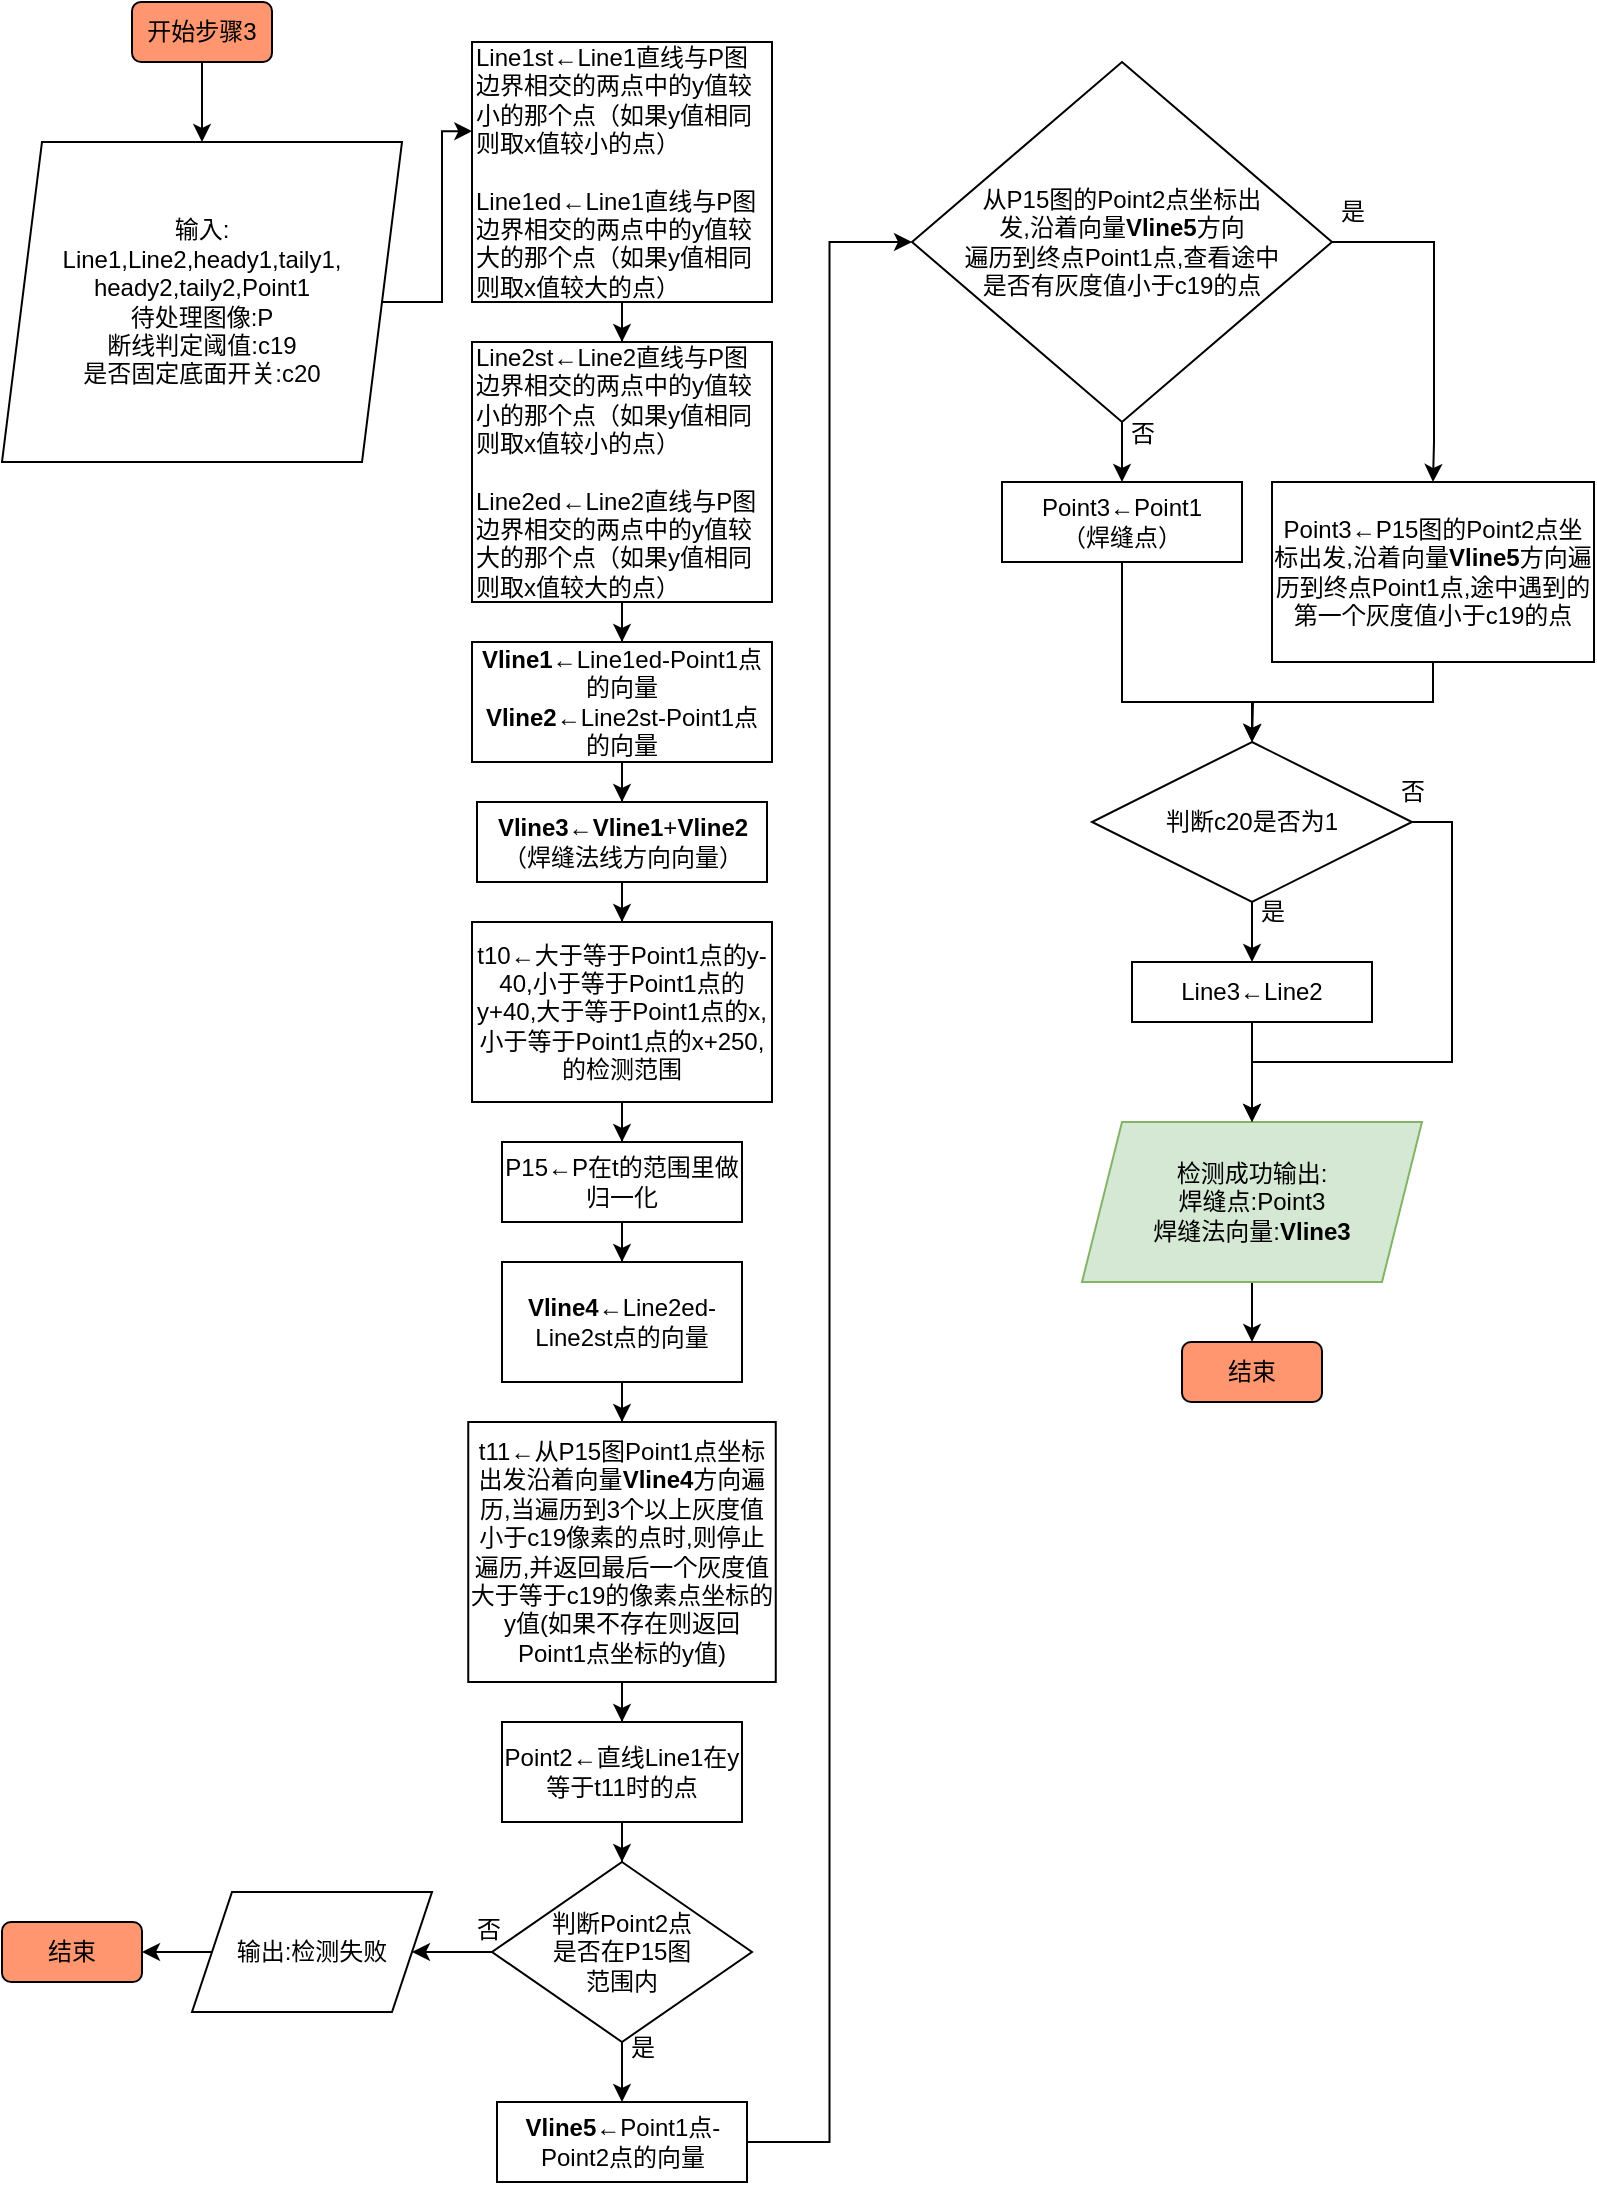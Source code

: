 <mxfile version="20.8.13" type="github">
  <diagram name="第 1 页" id="rETTcwL7LsP54SnjjD1j">
    <mxGraphModel dx="724" dy="401" grid="1" gridSize="10" guides="1" tooltips="1" connect="1" arrows="1" fold="1" page="1" pageScale="1" pageWidth="827" pageHeight="1169" math="0" shadow="0">
      <root>
        <mxCell id="0" />
        <mxCell id="1" parent="0" />
        <mxCell id="cih99ucHB3GzwZgFhCS5-3" value="" style="edgeStyle=orthogonalEdgeStyle;rounded=0;orthogonalLoop=1;jettySize=auto;html=1;" edge="1" parent="1" source="cih99ucHB3GzwZgFhCS5-1" target="cih99ucHB3GzwZgFhCS5-2">
          <mxGeometry relative="1" as="geometry" />
        </mxCell>
        <mxCell id="cih99ucHB3GzwZgFhCS5-1" value="开始步骤3" style="rounded=1;whiteSpace=wrap;html=1;fillColor=#FF9670;" vertex="1" parent="1">
          <mxGeometry x="70" y="10" width="70" height="30" as="geometry" />
        </mxCell>
        <mxCell id="cih99ucHB3GzwZgFhCS5-9" style="edgeStyle=orthogonalEdgeStyle;rounded=0;orthogonalLoop=1;jettySize=auto;html=1;entryX=0.001;entryY=0.343;entryDx=0;entryDy=0;entryPerimeter=0;" edge="1" parent="1" source="cih99ucHB3GzwZgFhCS5-2" target="cih99ucHB3GzwZgFhCS5-6">
          <mxGeometry relative="1" as="geometry" />
        </mxCell>
        <mxCell id="cih99ucHB3GzwZgFhCS5-2" value="输入:&lt;br&gt;Line1,Line2,heady1,taily1,&lt;br&gt;heady2,taily2,Point1&lt;br&gt;待处理图像:P&lt;br&gt;断线判定阈值:c19&lt;br&gt;是否固定底面开关:c20" style="shape=parallelogram;perimeter=parallelogramPerimeter;whiteSpace=wrap;html=1;fixedSize=1;" vertex="1" parent="1">
          <mxGeometry x="5" y="80" width="200" height="160" as="geometry" />
        </mxCell>
        <mxCell id="cih99ucHB3GzwZgFhCS5-10" value="" style="edgeStyle=orthogonalEdgeStyle;rounded=0;orthogonalLoop=1;jettySize=auto;html=1;" edge="1" parent="1" source="cih99ucHB3GzwZgFhCS5-6" target="cih99ucHB3GzwZgFhCS5-8">
          <mxGeometry relative="1" as="geometry" />
        </mxCell>
        <mxCell id="cih99ucHB3GzwZgFhCS5-6" value="Line1st←Line1直线与P图边界相交的两点中的y值较小的那个点（如果y值相同则取x值较小的点）&lt;br&gt;&lt;br&gt;Line1ed←Line1直线与P图边界相交的两点中的y值较大的那个点（如果y值相同则取x值较大的点）" style="rounded=0;whiteSpace=wrap;html=1;align=left;" vertex="1" parent="1">
          <mxGeometry x="240" y="30" width="150" height="130" as="geometry" />
        </mxCell>
        <mxCell id="cih99ucHB3GzwZgFhCS5-12" value="" style="edgeStyle=orthogonalEdgeStyle;rounded=0;orthogonalLoop=1;jettySize=auto;html=1;" edge="1" parent="1" source="cih99ucHB3GzwZgFhCS5-8" target="cih99ucHB3GzwZgFhCS5-11">
          <mxGeometry relative="1" as="geometry" />
        </mxCell>
        <mxCell id="cih99ucHB3GzwZgFhCS5-8" value="Line2st←Line2直线与P图边界相交的两点中的y值较小的那个点（如果y值相同则取x值较小的点）&lt;br&gt;&lt;br&gt;Line2ed←Line2直线与P图边界相交的两点中的y值较大的那个点（如果y值相同则取x值较大的点）" style="rounded=0;whiteSpace=wrap;html=1;align=left;" vertex="1" parent="1">
          <mxGeometry x="240" y="180" width="150" height="130" as="geometry" />
        </mxCell>
        <mxCell id="cih99ucHB3GzwZgFhCS5-11" value="&lt;b&gt;Vline1←&lt;/b&gt;Line1ed-Point1点的向量" style="rounded=0;whiteSpace=wrap;html=1;" vertex="1" parent="1">
          <mxGeometry x="240" y="330" width="150" height="60" as="geometry" />
        </mxCell>
        <mxCell id="cih99ucHB3GzwZgFhCS5-15" value="" style="edgeStyle=orthogonalEdgeStyle;rounded=0;orthogonalLoop=1;jettySize=auto;html=1;" edge="1" parent="1" source="cih99ucHB3GzwZgFhCS5-13" target="cih99ucHB3GzwZgFhCS5-14">
          <mxGeometry relative="1" as="geometry" />
        </mxCell>
        <mxCell id="cih99ucHB3GzwZgFhCS5-13" value="&lt;b&gt;Vline1←&lt;/b&gt;Line1ed-Point1点的向量&lt;br&gt;&lt;b&gt;Vline2&lt;/b&gt;←Line2st-Point1点的向量" style="rounded=0;whiteSpace=wrap;html=1;" vertex="1" parent="1">
          <mxGeometry x="240" y="330" width="150" height="60" as="geometry" />
        </mxCell>
        <mxCell id="cih99ucHB3GzwZgFhCS5-18" value="" style="edgeStyle=orthogonalEdgeStyle;rounded=0;orthogonalLoop=1;jettySize=auto;html=1;" edge="1" parent="1" source="cih99ucHB3GzwZgFhCS5-14" target="cih99ucHB3GzwZgFhCS5-16">
          <mxGeometry relative="1" as="geometry" />
        </mxCell>
        <mxCell id="cih99ucHB3GzwZgFhCS5-14" value="&lt;b&gt;Vline3←&lt;/b&gt;&lt;b style=&quot;border-color: var(--border-color);&quot;&gt;Vline1&lt;/b&gt;&lt;span style=&quot;border-color: var(--border-color);&quot;&gt;+&lt;/span&gt;&lt;span style=&quot;border-color: var(--border-color);&quot;&gt;&lt;b&gt;Vline2&lt;/b&gt;&lt;br&gt;（焊缝法线方向向量）&lt;br&gt;&lt;/span&gt;" style="rounded=0;whiteSpace=wrap;html=1;" vertex="1" parent="1">
          <mxGeometry x="242.5" y="410" width="145" height="40" as="geometry" />
        </mxCell>
        <mxCell id="cih99ucHB3GzwZgFhCS5-20" value="" style="edgeStyle=orthogonalEdgeStyle;rounded=0;orthogonalLoop=1;jettySize=auto;html=1;" edge="1" parent="1" source="cih99ucHB3GzwZgFhCS5-16" target="cih99ucHB3GzwZgFhCS5-19">
          <mxGeometry relative="1" as="geometry" />
        </mxCell>
        <mxCell id="cih99ucHB3GzwZgFhCS5-16" value="t10←大于等于Point1点的y-40,小于等于Point1点的y+40,大于等于Point1点的x,小于等于Point1点的x+250,的检测范围" style="rounded=0;whiteSpace=wrap;html=1;" vertex="1" parent="1">
          <mxGeometry x="240" y="470" width="150" height="90" as="geometry" />
        </mxCell>
        <mxCell id="cih99ucHB3GzwZgFhCS5-22" value="" style="edgeStyle=orthogonalEdgeStyle;rounded=0;orthogonalLoop=1;jettySize=auto;html=1;" edge="1" parent="1" source="cih99ucHB3GzwZgFhCS5-19" target="cih99ucHB3GzwZgFhCS5-21">
          <mxGeometry relative="1" as="geometry" />
        </mxCell>
        <mxCell id="cih99ucHB3GzwZgFhCS5-19" value="P15←P在t的范围里做归一化" style="rounded=0;whiteSpace=wrap;html=1;" vertex="1" parent="1">
          <mxGeometry x="255" y="580" width="120" height="40" as="geometry" />
        </mxCell>
        <mxCell id="cih99ucHB3GzwZgFhCS5-24" value="" style="edgeStyle=orthogonalEdgeStyle;rounded=0;orthogonalLoop=1;jettySize=auto;html=1;" edge="1" parent="1" source="cih99ucHB3GzwZgFhCS5-21" target="cih99ucHB3GzwZgFhCS5-23">
          <mxGeometry relative="1" as="geometry" />
        </mxCell>
        <mxCell id="cih99ucHB3GzwZgFhCS5-21" value="&lt;b style=&quot;border-color: var(--border-color);&quot;&gt;Vline4&lt;/b&gt;←Line2ed-Line2st点的向量" style="rounded=0;whiteSpace=wrap;html=1;" vertex="1" parent="1">
          <mxGeometry x="255" y="640" width="120" height="60" as="geometry" />
        </mxCell>
        <mxCell id="cih99ucHB3GzwZgFhCS5-26" value="" style="edgeStyle=orthogonalEdgeStyle;rounded=0;orthogonalLoop=1;jettySize=auto;html=1;" edge="1" parent="1" source="cih99ucHB3GzwZgFhCS5-23" target="cih99ucHB3GzwZgFhCS5-25">
          <mxGeometry relative="1" as="geometry" />
        </mxCell>
        <mxCell id="cih99ucHB3GzwZgFhCS5-23" value="t11←从P15图Point1点坐标出发沿着向量&lt;b style=&quot;border-color: var(--border-color);&quot;&gt;Vline4&lt;/b&gt;&lt;span style=&quot;border-color: var(--border-color);&quot;&gt;方向遍历,当遍历到3个以上灰度值小于c19像素的点时,则停止遍历,并返回最后一个灰度值大于等于c19的像素点坐标的y值(如果不存在则返回Point1点坐标的y值)&lt;/span&gt;" style="rounded=0;whiteSpace=wrap;html=1;" vertex="1" parent="1">
          <mxGeometry x="238.13" y="720" width="153.75" height="130" as="geometry" />
        </mxCell>
        <mxCell id="cih99ucHB3GzwZgFhCS5-28" value="" style="edgeStyle=orthogonalEdgeStyle;rounded=0;orthogonalLoop=1;jettySize=auto;html=1;" edge="1" parent="1" source="cih99ucHB3GzwZgFhCS5-25" target="cih99ucHB3GzwZgFhCS5-27">
          <mxGeometry relative="1" as="geometry" />
        </mxCell>
        <mxCell id="cih99ucHB3GzwZgFhCS5-25" value="Point2←直线Line1在y等于t11时的点" style="rounded=0;whiteSpace=wrap;html=1;" vertex="1" parent="1">
          <mxGeometry x="255" y="870" width="120" height="50" as="geometry" />
        </mxCell>
        <mxCell id="cih99ucHB3GzwZgFhCS5-30" value="" style="edgeStyle=orthogonalEdgeStyle;rounded=0;orthogonalLoop=1;jettySize=auto;html=1;" edge="1" parent="1" source="cih99ucHB3GzwZgFhCS5-27" target="cih99ucHB3GzwZgFhCS5-29">
          <mxGeometry relative="1" as="geometry" />
        </mxCell>
        <mxCell id="cih99ucHB3GzwZgFhCS5-35" value="" style="edgeStyle=orthogonalEdgeStyle;rounded=0;orthogonalLoop=1;jettySize=auto;html=1;" edge="1" parent="1" source="cih99ucHB3GzwZgFhCS5-27" target="cih99ucHB3GzwZgFhCS5-34">
          <mxGeometry relative="1" as="geometry" />
        </mxCell>
        <mxCell id="cih99ucHB3GzwZgFhCS5-27" value="判断Point2点&lt;br&gt;是否在P15图&lt;br&gt;范围内" style="rhombus;whiteSpace=wrap;html=1;" vertex="1" parent="1">
          <mxGeometry x="250" y="940" width="130" height="90" as="geometry" />
        </mxCell>
        <mxCell id="cih99ucHB3GzwZgFhCS5-33" value="" style="edgeStyle=orthogonalEdgeStyle;rounded=0;orthogonalLoop=1;jettySize=auto;html=1;" edge="1" parent="1" source="cih99ucHB3GzwZgFhCS5-29" target="cih99ucHB3GzwZgFhCS5-32">
          <mxGeometry relative="1" as="geometry" />
        </mxCell>
        <mxCell id="cih99ucHB3GzwZgFhCS5-29" value="输出:检测失败" style="shape=parallelogram;perimeter=parallelogramPerimeter;whiteSpace=wrap;html=1;fixedSize=1;" vertex="1" parent="1">
          <mxGeometry x="100" y="955" width="120" height="60" as="geometry" />
        </mxCell>
        <mxCell id="cih99ucHB3GzwZgFhCS5-31" value="否" style="text;html=1;align=center;verticalAlign=middle;resizable=0;points=[];autosize=1;strokeColor=none;fillColor=none;" vertex="1" parent="1">
          <mxGeometry x="228" y="959" width="40" height="30" as="geometry" />
        </mxCell>
        <mxCell id="cih99ucHB3GzwZgFhCS5-32" value="结束" style="rounded=1;whiteSpace=wrap;html=1;fillColor=#FF9670;" vertex="1" parent="1">
          <mxGeometry x="5" y="970" width="70" height="30" as="geometry" />
        </mxCell>
        <mxCell id="cih99ucHB3GzwZgFhCS5-38" style="edgeStyle=orthogonalEdgeStyle;rounded=0;orthogonalLoop=1;jettySize=auto;html=1;exitX=1;exitY=0.5;exitDx=0;exitDy=0;entryX=0;entryY=0.5;entryDx=0;entryDy=0;" edge="1" parent="1" source="cih99ucHB3GzwZgFhCS5-34" target="cih99ucHB3GzwZgFhCS5-39">
          <mxGeometry relative="1" as="geometry">
            <mxPoint x="430" y="75.0" as="targetPoint" />
          </mxGeometry>
        </mxCell>
        <mxCell id="cih99ucHB3GzwZgFhCS5-34" value="&lt;b style=&quot;border-color: var(--border-color);&quot;&gt;Vline5←&lt;/b&gt;&lt;span style=&quot;border-color: var(--border-color);&quot;&gt;Point1点-Point2点的向量&lt;/span&gt;" style="rounded=0;whiteSpace=wrap;html=1;" vertex="1" parent="1">
          <mxGeometry x="252.5" y="1060" width="125" height="40" as="geometry" />
        </mxCell>
        <mxCell id="cih99ucHB3GzwZgFhCS5-36" value="是" style="text;html=1;align=center;verticalAlign=middle;resizable=0;points=[];autosize=1;strokeColor=none;fillColor=none;" vertex="1" parent="1">
          <mxGeometry x="305" y="1018" width="40" height="30" as="geometry" />
        </mxCell>
        <mxCell id="cih99ucHB3GzwZgFhCS5-41" value="" style="edgeStyle=orthogonalEdgeStyle;rounded=0;orthogonalLoop=1;jettySize=auto;html=1;" edge="1" parent="1" source="cih99ucHB3GzwZgFhCS5-39" target="cih99ucHB3GzwZgFhCS5-40">
          <mxGeometry relative="1" as="geometry" />
        </mxCell>
        <mxCell id="cih99ucHB3GzwZgFhCS5-53" style="edgeStyle=orthogonalEdgeStyle;rounded=0;orthogonalLoop=1;jettySize=auto;html=1;entryX=0.5;entryY=0;entryDx=0;entryDy=0;" edge="1" parent="1" source="cih99ucHB3GzwZgFhCS5-39" target="cih99ucHB3GzwZgFhCS5-43">
          <mxGeometry relative="1" as="geometry">
            <Array as="points">
              <mxPoint x="721" y="130" />
              <mxPoint x="721" y="230" />
            </Array>
          </mxGeometry>
        </mxCell>
        <mxCell id="cih99ucHB3GzwZgFhCS5-39" value="从P15图的Point2点坐标出&lt;br&gt;发,沿着向量&lt;b style=&quot;border-color: var(--border-color);&quot;&gt;Vline5&lt;/b&gt;&lt;span style=&quot;border-color: var(--border-color);&quot;&gt;方向&lt;br&gt;遍历到终点&lt;/span&gt;Point1点,查看途中&lt;br&gt;是否有灰度值小于c19的点" style="rhombus;whiteSpace=wrap;html=1;" vertex="1" parent="1">
          <mxGeometry x="460" y="40" width="210" height="180" as="geometry" />
        </mxCell>
        <mxCell id="cih99ucHB3GzwZgFhCS5-60" style="edgeStyle=orthogonalEdgeStyle;rounded=0;orthogonalLoop=1;jettySize=auto;html=1;exitX=0.5;exitY=1;exitDx=0;exitDy=0;entryX=0.5;entryY=0;entryDx=0;entryDy=0;" edge="1" parent="1" source="cih99ucHB3GzwZgFhCS5-40" target="cih99ucHB3GzwZgFhCS5-59">
          <mxGeometry relative="1" as="geometry">
            <Array as="points">
              <mxPoint x="565" y="360" />
              <mxPoint x="630" y="360" />
            </Array>
          </mxGeometry>
        </mxCell>
        <mxCell id="cih99ucHB3GzwZgFhCS5-40" value="Point3←Point1&lt;br&gt;（焊缝点）" style="rounded=0;whiteSpace=wrap;html=1;" vertex="1" parent="1">
          <mxGeometry x="505" y="250" width="120" height="40" as="geometry" />
        </mxCell>
        <mxCell id="cih99ucHB3GzwZgFhCS5-42" value="否" style="text;html=1;align=center;verticalAlign=middle;resizable=0;points=[];autosize=1;strokeColor=none;fillColor=none;" vertex="1" parent="1">
          <mxGeometry x="555" y="211" width="40" height="30" as="geometry" />
        </mxCell>
        <mxCell id="cih99ucHB3GzwZgFhCS5-61" style="edgeStyle=orthogonalEdgeStyle;rounded=0;orthogonalLoop=1;jettySize=auto;html=1;exitX=0.5;exitY=1;exitDx=0;exitDy=0;" edge="1" parent="1" source="cih99ucHB3GzwZgFhCS5-43">
          <mxGeometry relative="1" as="geometry">
            <mxPoint x="630" y="380" as="targetPoint" />
          </mxGeometry>
        </mxCell>
        <mxCell id="cih99ucHB3GzwZgFhCS5-43" value="Point3←P15图的Point2点坐标出发,沿着向量&lt;b style=&quot;border-color: var(--border-color);&quot;&gt;Vline5&lt;/b&gt;方向遍历到终点Point1点,途中遇到的第一个灰度值小于c19的点" style="rounded=0;whiteSpace=wrap;html=1;" vertex="1" parent="1">
          <mxGeometry x="640" y="250" width="161" height="90" as="geometry" />
        </mxCell>
        <mxCell id="cih99ucHB3GzwZgFhCS5-45" value="是" style="text;html=1;align=center;verticalAlign=middle;resizable=0;points=[];autosize=1;strokeColor=none;fillColor=none;" vertex="1" parent="1">
          <mxGeometry x="660" y="100" width="40" height="30" as="geometry" />
        </mxCell>
        <mxCell id="cih99ucHB3GzwZgFhCS5-58" value="" style="edgeStyle=orthogonalEdgeStyle;rounded=0;orthogonalLoop=1;jettySize=auto;html=1;" edge="1" parent="1" source="cih99ucHB3GzwZgFhCS5-54" target="cih99ucHB3GzwZgFhCS5-57">
          <mxGeometry relative="1" as="geometry" />
        </mxCell>
        <mxCell id="cih99ucHB3GzwZgFhCS5-54" value="检测成功输出:&lt;br&gt;焊缝点:Point3&lt;br&gt;焊缝法向量:&lt;b style=&quot;border-color: var(--border-color);&quot;&gt;Vline3&lt;/b&gt;" style="shape=parallelogram;perimeter=parallelogramPerimeter;whiteSpace=wrap;html=1;fixedSize=1;fillColor=#d5e8d4;strokeColor=#82b366;" vertex="1" parent="1">
          <mxGeometry x="545" y="570" width="170" height="80" as="geometry" />
        </mxCell>
        <mxCell id="cih99ucHB3GzwZgFhCS5-57" value="结束" style="rounded=1;whiteSpace=wrap;html=1;fillColor=#FF9670;" vertex="1" parent="1">
          <mxGeometry x="595" y="680" width="70" height="30" as="geometry" />
        </mxCell>
        <mxCell id="cih99ucHB3GzwZgFhCS5-63" value="" style="edgeStyle=orthogonalEdgeStyle;rounded=0;orthogonalLoop=1;jettySize=auto;html=1;" edge="1" parent="1" source="cih99ucHB3GzwZgFhCS5-59" target="cih99ucHB3GzwZgFhCS5-62">
          <mxGeometry relative="1" as="geometry" />
        </mxCell>
        <mxCell id="cih99ucHB3GzwZgFhCS5-65" style="edgeStyle=orthogonalEdgeStyle;rounded=0;orthogonalLoop=1;jettySize=auto;html=1;exitX=1;exitY=0.5;exitDx=0;exitDy=0;entryX=0.5;entryY=0;entryDx=0;entryDy=0;" edge="1" parent="1" source="cih99ucHB3GzwZgFhCS5-59" target="cih99ucHB3GzwZgFhCS5-54">
          <mxGeometry relative="1" as="geometry">
            <Array as="points">
              <mxPoint x="730" y="420" />
              <mxPoint x="730" y="540" />
              <mxPoint x="630" y="540" />
              <mxPoint x="630" y="570" />
            </Array>
          </mxGeometry>
        </mxCell>
        <mxCell id="cih99ucHB3GzwZgFhCS5-59" value="判断c20是否为1" style="rhombus;whiteSpace=wrap;html=1;" vertex="1" parent="1">
          <mxGeometry x="550" y="380" width="160" height="80" as="geometry" />
        </mxCell>
        <mxCell id="cih99ucHB3GzwZgFhCS5-68" style="edgeStyle=orthogonalEdgeStyle;rounded=0;orthogonalLoop=1;jettySize=auto;html=1;exitX=0.5;exitY=1;exitDx=0;exitDy=0;entryX=0.5;entryY=0;entryDx=0;entryDy=0;" edge="1" parent="1" source="cih99ucHB3GzwZgFhCS5-62" target="cih99ucHB3GzwZgFhCS5-54">
          <mxGeometry relative="1" as="geometry" />
        </mxCell>
        <mxCell id="cih99ucHB3GzwZgFhCS5-62" value="Line3←Line2" style="rounded=0;whiteSpace=wrap;html=1;" vertex="1" parent="1">
          <mxGeometry x="570" y="490" width="120" height="30" as="geometry" />
        </mxCell>
        <mxCell id="cih99ucHB3GzwZgFhCS5-64" value="是" style="text;html=1;align=center;verticalAlign=middle;resizable=0;points=[];autosize=1;strokeColor=none;fillColor=none;" vertex="1" parent="1">
          <mxGeometry x="620" y="450" width="40" height="30" as="geometry" />
        </mxCell>
        <mxCell id="cih99ucHB3GzwZgFhCS5-66" value="否" style="text;html=1;align=center;verticalAlign=middle;resizable=0;points=[];autosize=1;strokeColor=none;fillColor=none;" vertex="1" parent="1">
          <mxGeometry x="690" y="390" width="40" height="30" as="geometry" />
        </mxCell>
      </root>
    </mxGraphModel>
  </diagram>
</mxfile>
